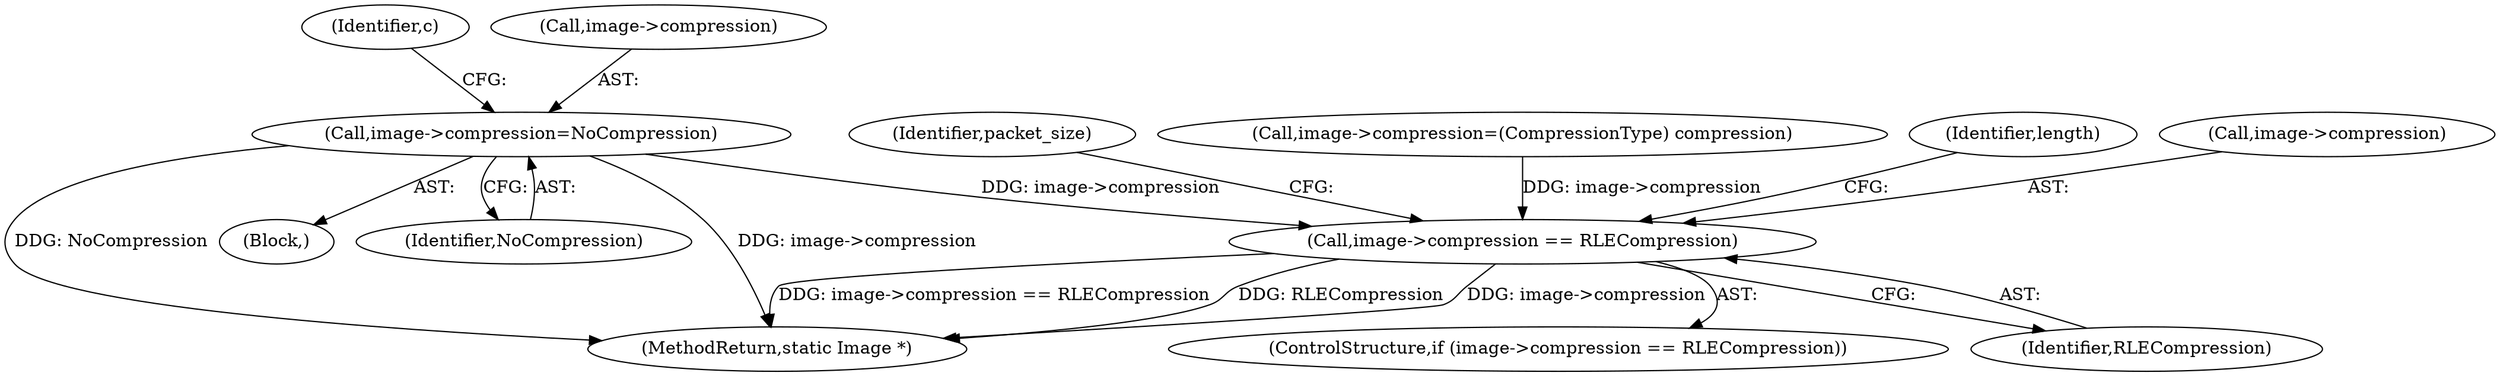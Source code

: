 digraph "0_ImageMagick_f6e9d0d9955e85bdd7540b251cd50d598dacc5e6_34@pointer" {
"1000271" [label="(Call,image->compression=NoCompression)"];
"1002479" [label="(Call,image->compression == RLECompression)"];
"1002483" [label="(Identifier,RLECompression)"];
"1002485" [label="(Identifier,packet_size)"];
"1000825" [label="(Call,image->compression=(CompressionType) compression)"];
"1002487" [label="(Identifier,length)"];
"1003485" [label="(MethodReturn,static Image *)"];
"1000275" [label="(Identifier,NoCompression)"];
"1000280" [label="(Identifier,c)"];
"1002478" [label="(ControlStructure,if (image->compression == RLECompression))"];
"1002480" [label="(Call,image->compression)"];
"1000245" [label="(Block,)"];
"1000272" [label="(Call,image->compression)"];
"1002479" [label="(Call,image->compression == RLECompression)"];
"1000271" [label="(Call,image->compression=NoCompression)"];
"1000271" -> "1000245"  [label="AST: "];
"1000271" -> "1000275"  [label="CFG: "];
"1000272" -> "1000271"  [label="AST: "];
"1000275" -> "1000271"  [label="AST: "];
"1000280" -> "1000271"  [label="CFG: "];
"1000271" -> "1003485"  [label="DDG: NoCompression"];
"1000271" -> "1003485"  [label="DDG: image->compression"];
"1000271" -> "1002479"  [label="DDG: image->compression"];
"1002479" -> "1002478"  [label="AST: "];
"1002479" -> "1002483"  [label="CFG: "];
"1002480" -> "1002479"  [label="AST: "];
"1002483" -> "1002479"  [label="AST: "];
"1002485" -> "1002479"  [label="CFG: "];
"1002487" -> "1002479"  [label="CFG: "];
"1002479" -> "1003485"  [label="DDG: image->compression == RLECompression"];
"1002479" -> "1003485"  [label="DDG: RLECompression"];
"1002479" -> "1003485"  [label="DDG: image->compression"];
"1000825" -> "1002479"  [label="DDG: image->compression"];
}

